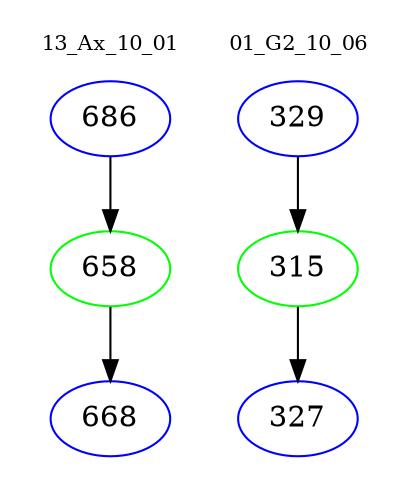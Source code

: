 digraph{
subgraph cluster_0 {
color = white
label = "13_Ax_10_01";
fontsize=10;
T0_686 [label="686", color="blue"]
T0_686 -> T0_658 [color="black"]
T0_658 [label="658", color="green"]
T0_658 -> T0_668 [color="black"]
T0_668 [label="668", color="blue"]
}
subgraph cluster_1 {
color = white
label = "01_G2_10_06";
fontsize=10;
T1_329 [label="329", color="blue"]
T1_329 -> T1_315 [color="black"]
T1_315 [label="315", color="green"]
T1_315 -> T1_327 [color="black"]
T1_327 [label="327", color="blue"]
}
}
